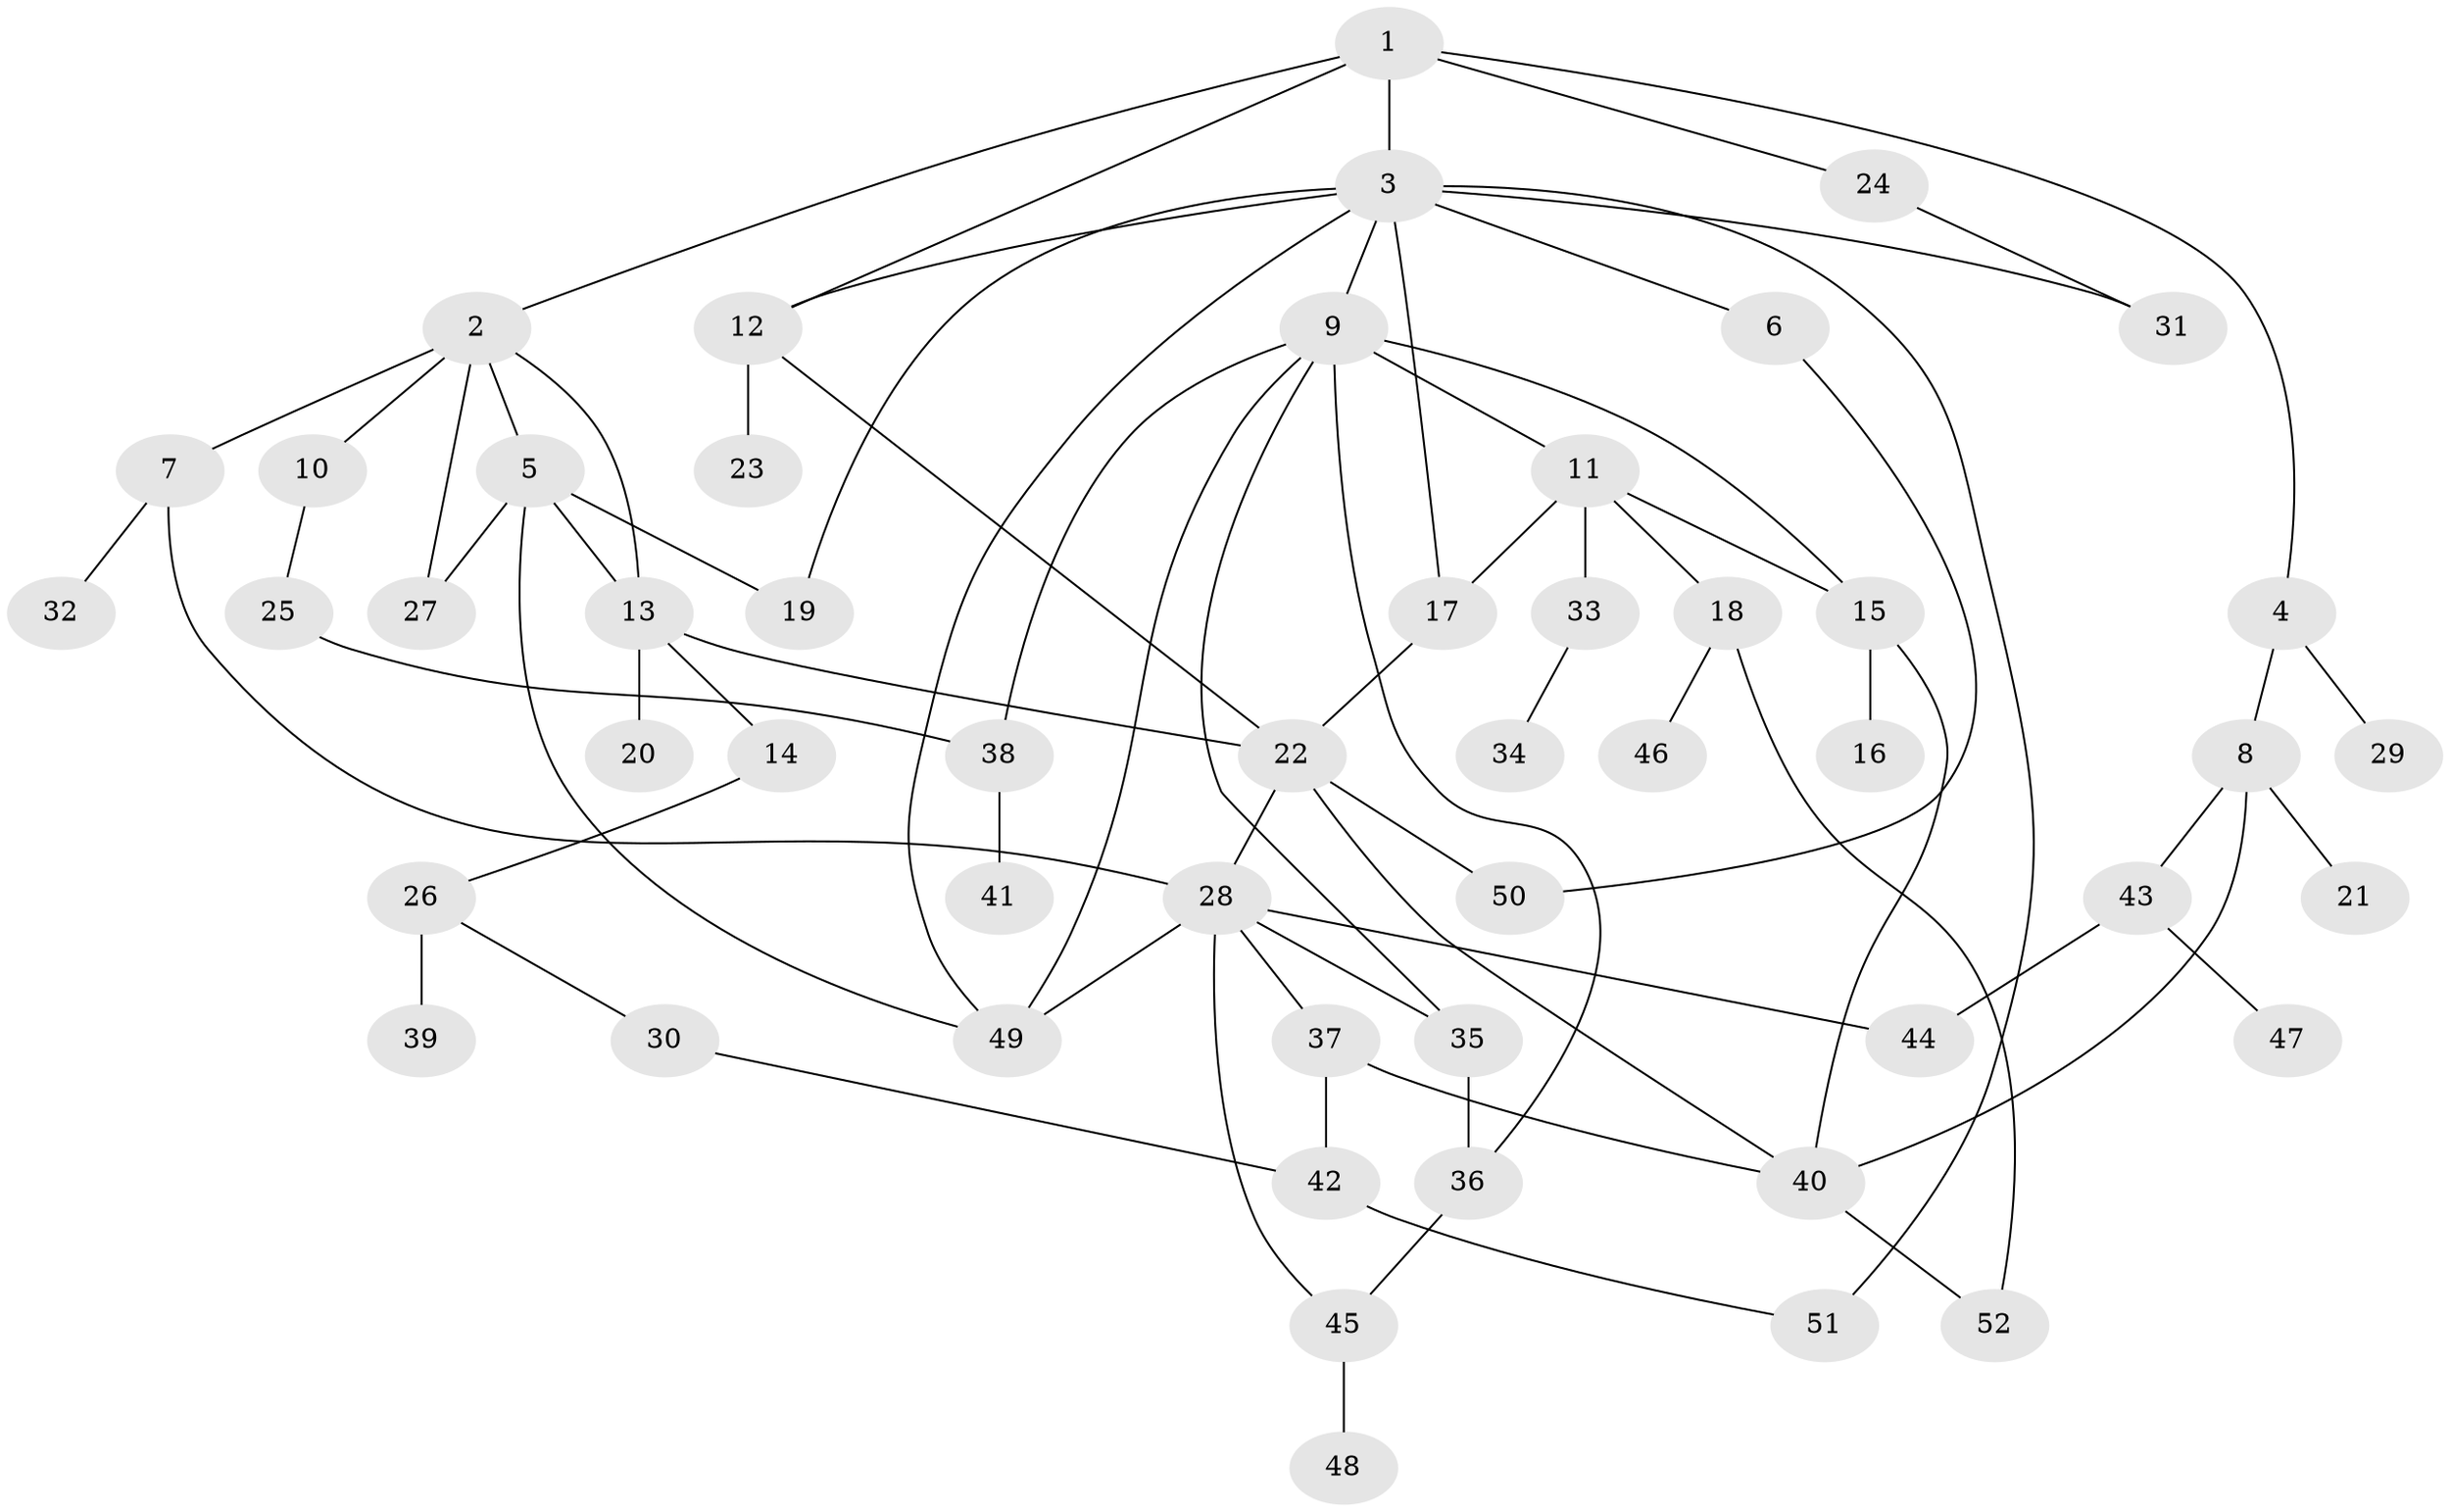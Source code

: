 // coarse degree distribution, {4: 0.11538461538461539, 3: 0.07692307692307693, 5: 0.07692307692307693, 1: 0.46153846153846156, 2: 0.19230769230769232, 11: 0.038461538461538464, 7: 0.038461538461538464}
// Generated by graph-tools (version 1.1) at 2025/45/03/04/25 21:45:09]
// undirected, 52 vertices, 76 edges
graph export_dot {
graph [start="1"]
  node [color=gray90,style=filled];
  1;
  2;
  3;
  4;
  5;
  6;
  7;
  8;
  9;
  10;
  11;
  12;
  13;
  14;
  15;
  16;
  17;
  18;
  19;
  20;
  21;
  22;
  23;
  24;
  25;
  26;
  27;
  28;
  29;
  30;
  31;
  32;
  33;
  34;
  35;
  36;
  37;
  38;
  39;
  40;
  41;
  42;
  43;
  44;
  45;
  46;
  47;
  48;
  49;
  50;
  51;
  52;
  1 -- 2;
  1 -- 3;
  1 -- 4;
  1 -- 12;
  1 -- 24;
  2 -- 5;
  2 -- 7;
  2 -- 10;
  2 -- 27;
  2 -- 13;
  3 -- 6;
  3 -- 9;
  3 -- 17;
  3 -- 19;
  3 -- 51;
  3 -- 31;
  3 -- 49;
  3 -- 12;
  4 -- 8;
  4 -- 29;
  5 -- 13;
  5 -- 27;
  5 -- 19;
  5 -- 49;
  6 -- 50;
  7 -- 28;
  7 -- 32;
  8 -- 21;
  8 -- 43;
  8 -- 40;
  9 -- 11;
  9 -- 15;
  9 -- 35;
  9 -- 36;
  9 -- 38;
  9 -- 49;
  10 -- 25;
  11 -- 18;
  11 -- 33;
  11 -- 15;
  11 -- 17;
  12 -- 23;
  12 -- 22;
  13 -- 14;
  13 -- 20;
  13 -- 22;
  14 -- 26;
  15 -- 16;
  15 -- 40;
  17 -- 22;
  18 -- 46;
  18 -- 52;
  22 -- 40;
  22 -- 50;
  22 -- 28;
  24 -- 31;
  25 -- 38;
  26 -- 30;
  26 -- 39;
  28 -- 37;
  28 -- 49;
  28 -- 35;
  28 -- 45;
  28 -- 44;
  30 -- 42;
  33 -- 34;
  35 -- 36;
  36 -- 45;
  37 -- 40;
  37 -- 42;
  38 -- 41;
  40 -- 52;
  42 -- 51;
  43 -- 44;
  43 -- 47;
  45 -- 48;
}
